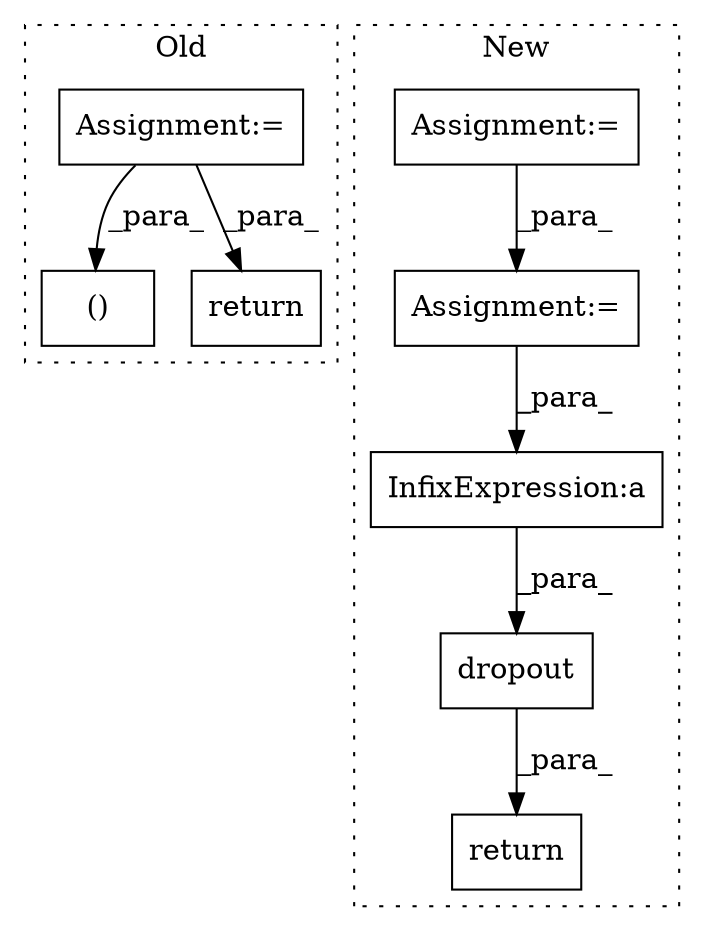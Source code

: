 digraph G {
subgraph cluster0 {
1 [label="()" a="106" s="5211" l="29" shape="box"];
3 [label="Assignment:=" a="7" s="5000" l="10" shape="box"];
4 [label="return" a="41" s="5359" l="12" shape="box"];
label = "Old";
style="dotted";
}
subgraph cluster1 {
2 [label="dropout" a="32" s="3776,3805" l="8,1" shape="box"];
5 [label="return" a="41" s="3824" l="7" shape="box"];
6 [label="Assignment:=" a="7" s="3526" l="1" shape="box"];
7 [label="Assignment:=" a="7" s="3566" l="1" shape="box"];
8 [label="InfixExpression:a" a="27" s="3691" l="3" shape="box"];
label = "New";
style="dotted";
}
2 -> 5 [label="_para_"];
3 -> 1 [label="_para_"];
3 -> 4 [label="_para_"];
6 -> 7 [label="_para_"];
7 -> 8 [label="_para_"];
8 -> 2 [label="_para_"];
}